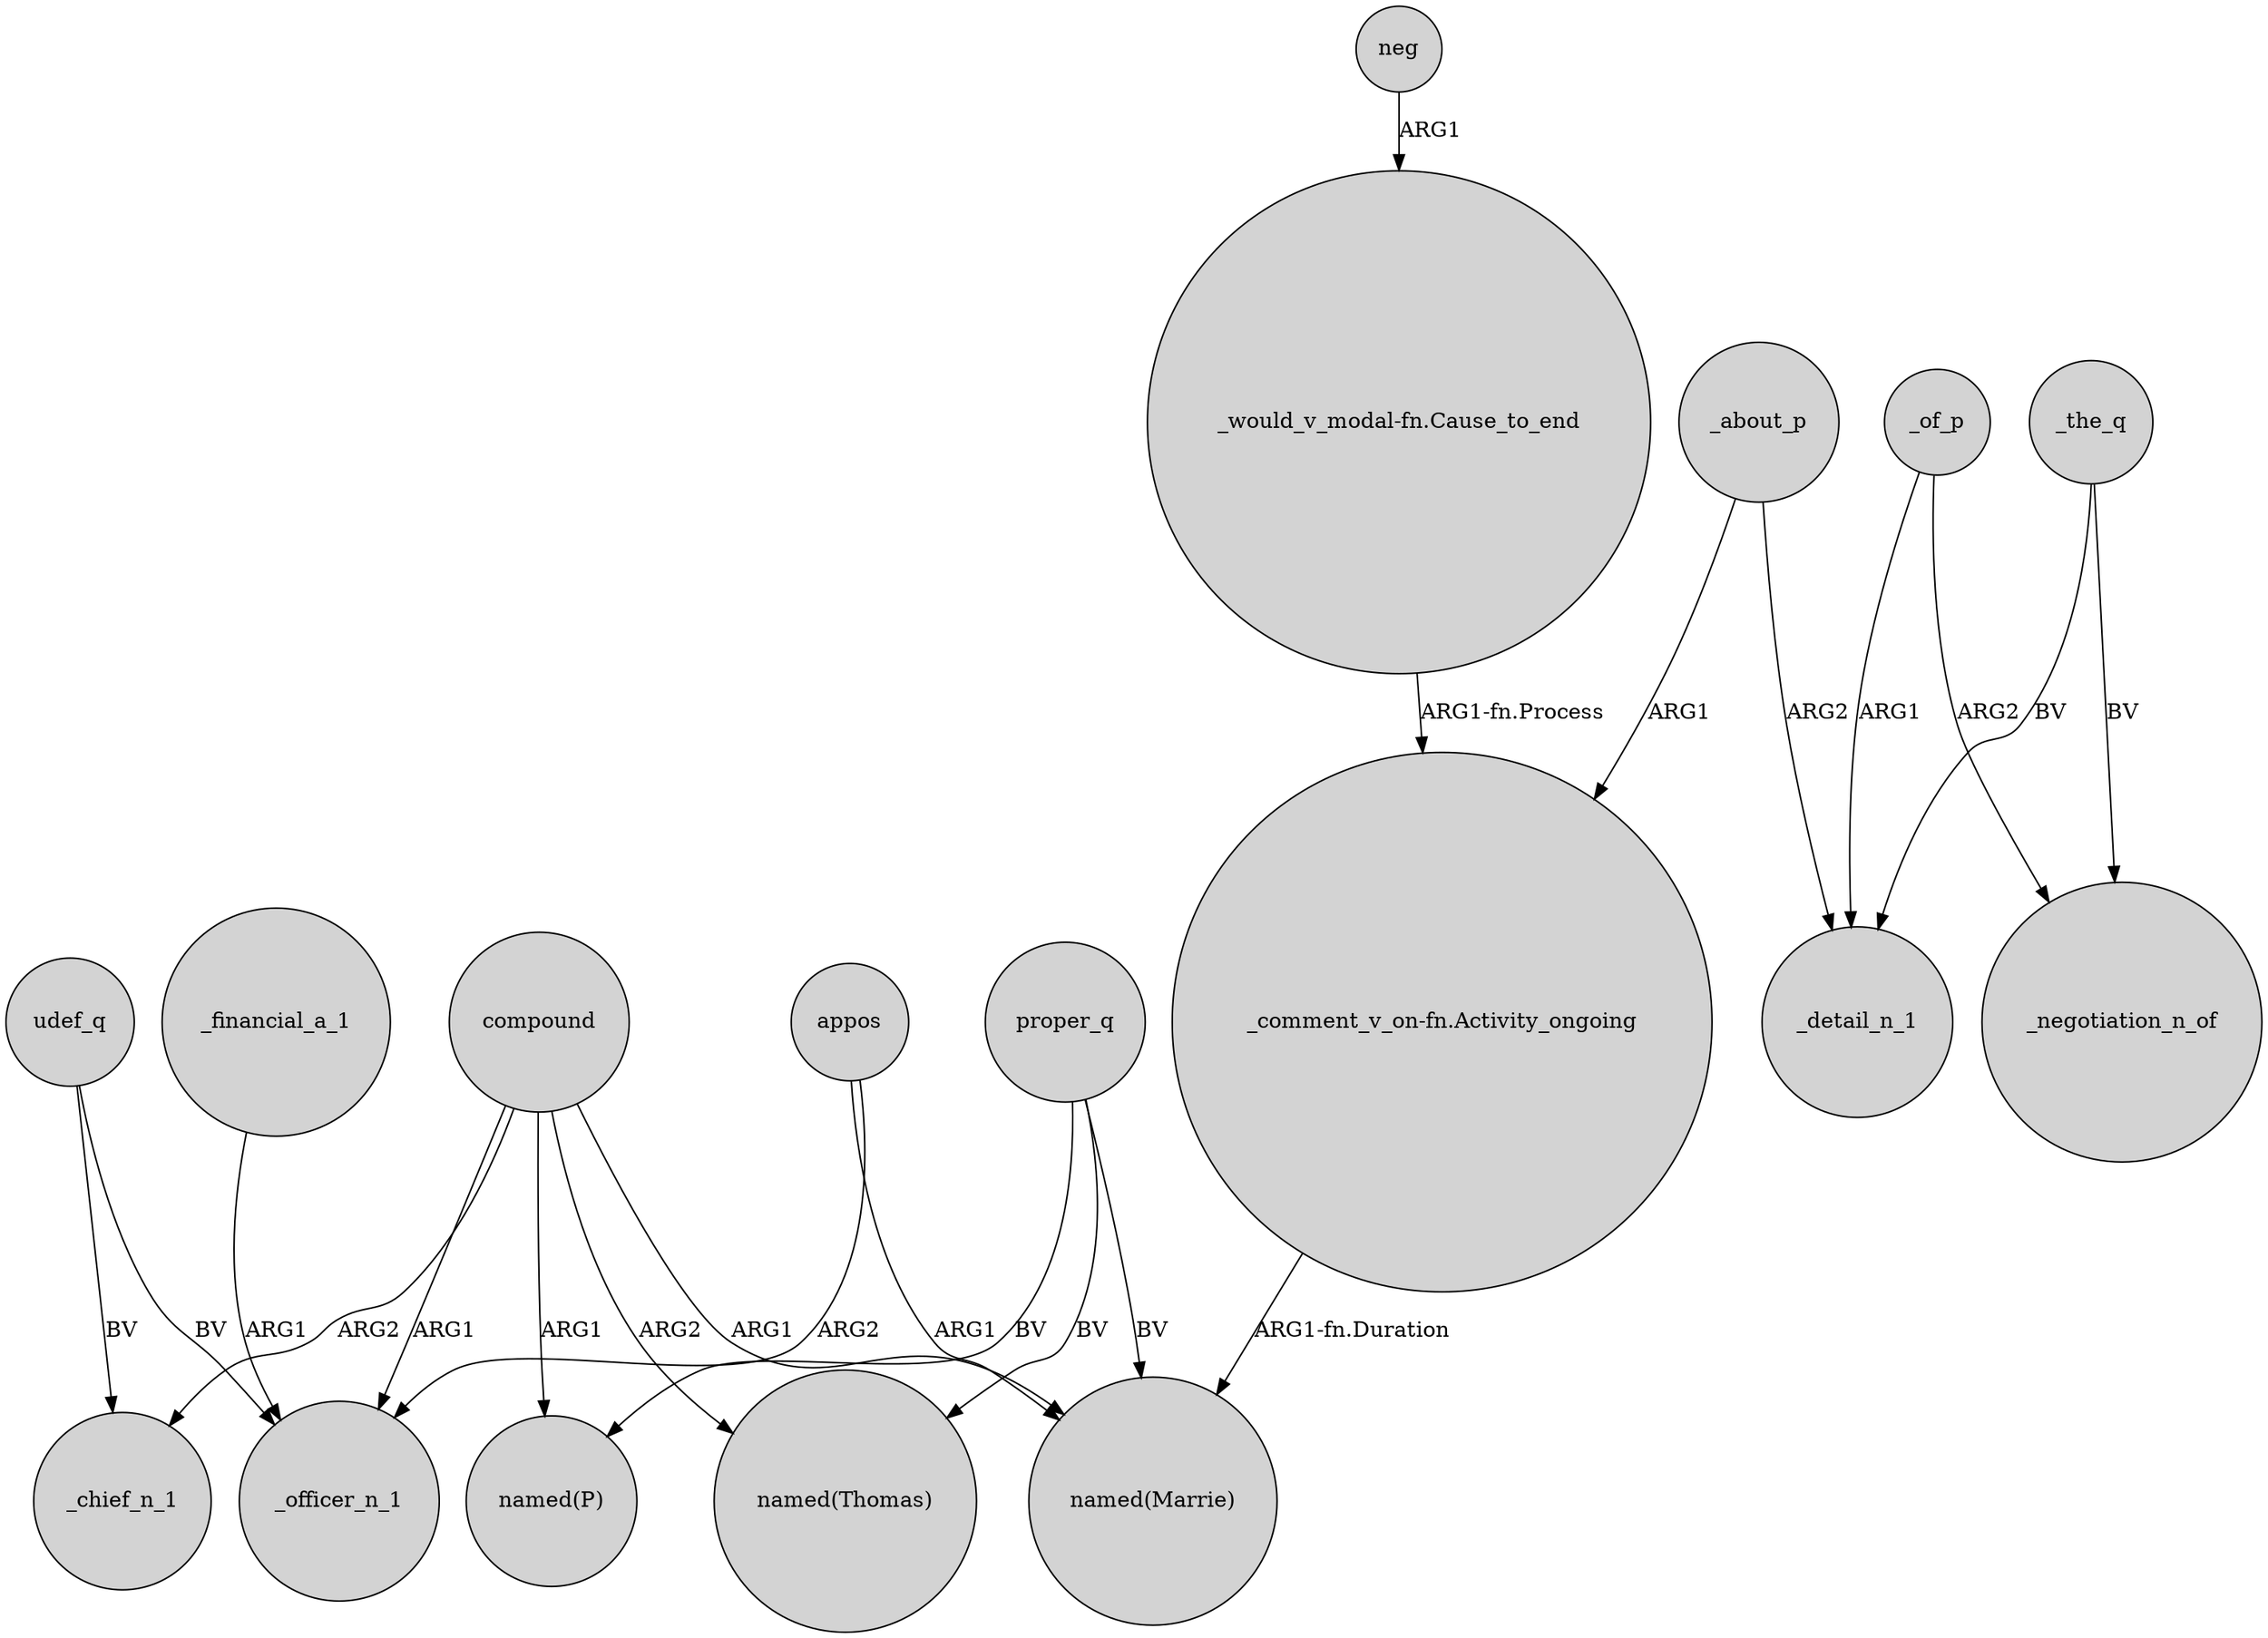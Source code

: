 digraph {
	node [shape=circle style=filled]
	compound -> _chief_n_1 [label=ARG2]
	proper_q -> "named(P)" [label=BV]
	"_comment_v_on-fn.Activity_ongoing" -> "named(Marrie)" [label="ARG1-fn.Duration"]
	_about_p -> "_comment_v_on-fn.Activity_ongoing" [label=ARG1]
	proper_q -> "named(Thomas)" [label=BV]
	compound -> "named(P)" [label=ARG1]
	appos -> "named(Marrie)" [label=ARG1]
	udef_q -> _chief_n_1 [label=BV]
	_of_p -> _negotiation_n_of [label=ARG2]
	_about_p -> _detail_n_1 [label=ARG2]
	_financial_a_1 -> _officer_n_1 [label=ARG1]
	_of_p -> _detail_n_1 [label=ARG1]
	"_would_v_modal-fn.Cause_to_end" -> "_comment_v_on-fn.Activity_ongoing" [label="ARG1-fn.Process"]
	compound -> "named(Marrie)" [label=ARG1]
	udef_q -> _officer_n_1 [label=BV]
	compound -> _officer_n_1 [label=ARG1]
	_the_q -> _detail_n_1 [label=BV]
	compound -> "named(Thomas)" [label=ARG2]
	neg -> "_would_v_modal-fn.Cause_to_end" [label=ARG1]
	appos -> _officer_n_1 [label=ARG2]
	proper_q -> "named(Marrie)" [label=BV]
	_the_q -> _negotiation_n_of [label=BV]
}
